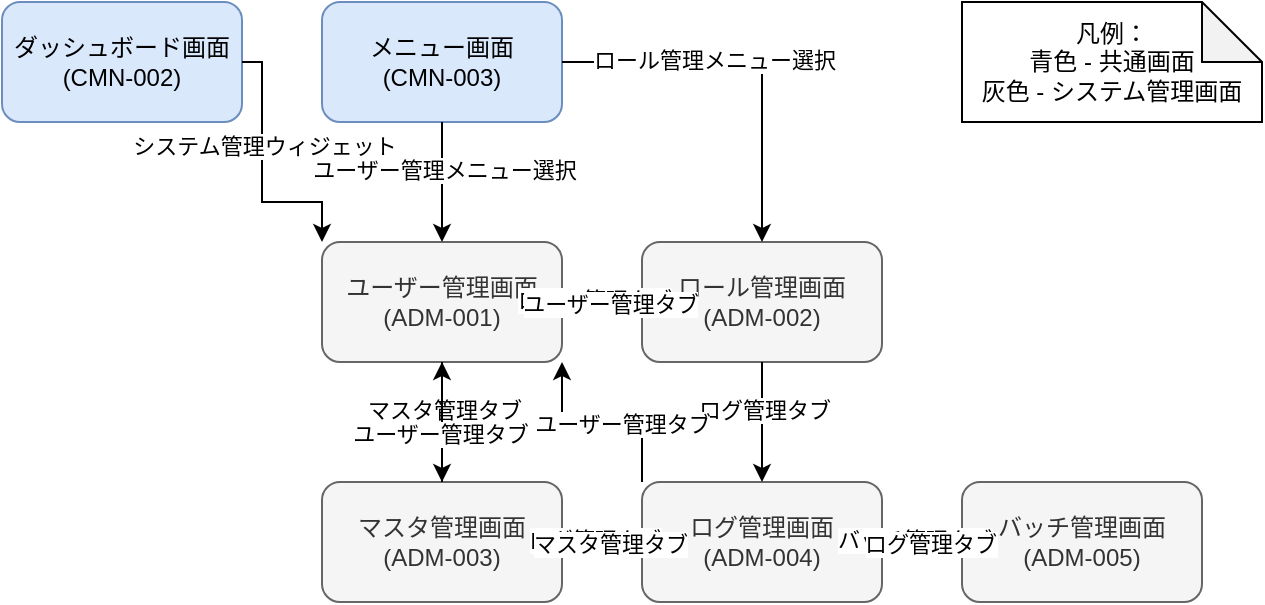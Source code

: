 <mxfile version="22.0.0" type="device">
  <diagram id="system-admin" name="システム管理画面遷移図">
    <mxGraphModel dx="1422" dy="798" grid="1" gridSize="10" guides="1" tooltips="1" connect="1" arrows="1" fold="1" page="1" pageScale="1" pageWidth="1169" pageHeight="827" math="0" shadow="0">
      <root>
        <mxCell id="0" />
        <mxCell id="1" parent="0" />
        
        <!-- 共通画面 -->
        <mxCell id="CMN002" value="ダッシュボード画面&#xa;(CMN-002)" style="rounded=1;whiteSpace=wrap;html=1;fillColor=#dae8fc;strokeColor=#6c8ebf;" vertex="1" parent="1">
          <mxGeometry x="120" y="40" width="120" height="60" as="geometry" />
        </mxCell>
        <mxCell id="CMN003" value="メニュー画面&#xa;(CMN-003)" style="rounded=1;whiteSpace=wrap;html=1;fillColor=#dae8fc;strokeColor=#6c8ebf;" vertex="1" parent="1">
          <mxGeometry x="280" y="40" width="120" height="60" as="geometry" />
        </mxCell>
        
        <!-- システム管理画面群 -->
        <mxCell id="ADM001" value="ユーザー管理画面&#xa;(ADM-001)" style="rounded=1;whiteSpace=wrap;html=1;fillColor=#f5f5f5;strokeColor=#666666;fontColor=#333333;" vertex="1" parent="1">
          <mxGeometry x="280" y="160" width="120" height="60" as="geometry" />
        </mxCell>
        <mxCell id="ADM002" value="ロール管理画面&#xa;(ADM-002)" style="rounded=1;whiteSpace=wrap;html=1;fillColor=#f5f5f5;strokeColor=#666666;fontColor=#333333;" vertex="1" parent="1">
          <mxGeometry x="440" y="160" width="120" height="60" as="geometry" />
        </mxCell>
        <mxCell id="ADM003" value="マスタ管理画面&#xa;(ADM-003)" style="rounded=1;whiteSpace=wrap;html=1;fillColor=#f5f5f5;strokeColor=#666666;fontColor=#333333;" vertex="1" parent="1">
          <mxGeometry x="280" y="280" width="120" height="60" as="geometry" />
        </mxCell>
        <mxCell id="ADM004" value="ログ管理画面&#xa;(ADM-004)" style="rounded=1;whiteSpace=wrap;html=1;fillColor=#f5f5f5;strokeColor=#666666;fontColor=#333333;" vertex="1" parent="1">
          <mxGeometry x="440" y="280" width="120" height="60" as="geometry" />
        </mxCell>
        <mxCell id="ADM005" value="バッチ管理画面&#xa;(ADM-005)" style="rounded=1;whiteSpace=wrap;html=1;fillColor=#f5f5f5;strokeColor=#666666;fontColor=#333333;" vertex="1" parent="1">
          <mxGeometry x="600" y="280" width="120" height="60" as="geometry" />
        </mxCell>
        
        <!-- 画面遷移 -->
        <mxCell id="CMN003-ADM001" style="edgeStyle=orthogonalEdgeStyle;rounded=0;orthogonalLoop=1;jettySize=auto;html=1;exitX=0.5;exitY=1;exitDx=0;exitDy=0;entryX=0.5;entryY=0;entryDx=0;entryDy=0;" edge="1" parent="1" source="CMN003" target="ADM001">
          <mxGeometry relative="1" as="geometry" />
        </mxCell>
        <mxCell id="CMN003-ADM001-label" value="ユーザー管理メニュー選択" style="edgeLabel;html=1;align=center;verticalAlign=middle;resizable=0;points=[];" vertex="1" connectable="0" parent="CMN003-ADM001">
          <mxGeometry x="-0.2" y="1" relative="1" as="geometry">
            <mxPoint as="offset" />
          </mxGeometry>
        </mxCell>
        
        <mxCell id="CMN003-ADM002" style="edgeStyle=orthogonalEdgeStyle;rounded=0;orthogonalLoop=1;jettySize=auto;html=1;exitX=1;exitY=0.5;exitDx=0;exitDy=0;entryX=0.5;entryY=0;entryDx=0;entryDy=0;" edge="1" parent="1" source="CMN003" target="ADM002">
          <mxGeometry relative="1" as="geometry">
            <Array as="points">
              <mxPoint x="500" y="70" />
            </Array>
          </mxGeometry>
        </mxCell>
        <mxCell id="CMN003-ADM002-label" value="ロール管理メニュー選択" style="edgeLabel;html=1;align=center;verticalAlign=middle;resizable=0;points=[];" vertex="1" connectable="0" parent="CMN003-ADM002">
          <mxGeometry x="-0.2" y="1" relative="1" as="geometry">
            <mxPoint as="offset" />
          </mxGeometry>
        </mxCell>
        
        <mxCell id="CMN002-ADM001" style="edgeStyle=orthogonalEdgeStyle;rounded=0;orthogonalLoop=1;jettySize=auto;html=1;exitX=1;exitY=0.5;exitDx=0;exitDy=0;entryX=0;entryY=0;entryDx=0;entryDy=0;" edge="1" parent="1" source="CMN002" target="ADM001">
          <mxGeometry relative="1" as="geometry">
            <Array as="points">
              <mxPoint x="250" y="70" />
              <mxPoint x="250" y="140" />
              <mxPoint x="280" y="140" />
            </Array>
          </mxGeometry>
        </mxCell>
        <mxCell id="CMN002-ADM001-label" value="システム管理ウィジェット" style="edgeLabel;html=1;align=center;verticalAlign=middle;resizable=0;points=[];" vertex="1" connectable="0" parent="CMN002-ADM001">
          <mxGeometry x="-0.2" y="1" relative="1" as="geometry">
            <mxPoint as="offset" />
          </mxGeometry>
        </mxCell>
        
        <mxCell id="ADM001-ADM003" style="edgeStyle=orthogonalEdgeStyle;rounded=0;orthogonalLoop=1;jettySize=auto;html=1;exitX=0.5;exitY=1;exitDx=0;exitDy=0;entryX=0.5;entryY=0;entryDx=0;entryDy=0;" edge="1" parent="1" source="ADM001" target="ADM003">
          <mxGeometry relative="1" as="geometry" />
        </mxCell>
        <mxCell id="ADM001-ADM003-label" value="マスタ管理タブ" style="edgeLabel;html=1;align=center;verticalAlign=middle;resizable=0;points=[];" vertex="1" connectable="0" parent="ADM001-ADM003">
          <mxGeometry x="-0.2" y="1" relative="1" as="geometry">
            <mxPoint as="offset" />
          </mxGeometry>
        </mxCell>
        
        <mxCell id="ADM001-ADM002" style="edgeStyle=orthogonalEdgeStyle;rounded=0;orthogonalLoop=1;jettySize=auto;html=1;exitX=1;exitY=0.5;exitDx=0;exitDy=0;entryX=0;entryY=0.5;entryDx=0;entryDy=0;" edge="1" parent="1" source="ADM001" target="ADM002">
          <mxGeometry relative="1" as="geometry" />
        </mxCell>
        <mxCell id="ADM001-ADM002-label" value="ロール管理タブ" style="edgeLabel;html=1;align=center;verticalAlign=middle;resizable=0;points=[];" vertex="1" connectable="0" parent="ADM001-ADM002">
          <mxGeometry x="-0.2" y="1" relative="1" as="geometry">
            <mxPoint as="offset" />
          </mxGeometry>
        </mxCell>
        
        <mxCell id="ADM002-ADM001" style="edgeStyle=orthogonalEdgeStyle;rounded=0;orthogonalLoop=1;jettySize=auto;html=1;exitX=0;exitY=0.5;exitDx=0;exitDy=0;entryX=1;entryY=0.5;entryDx=0;entryDy=0;" edge="1" parent="1" source="ADM002" target="ADM001">
          <mxGeometry relative="1" as="geometry" />
        </mxCell>
        <mxCell id="ADM002-ADM001-label" value="ユーザー管理タブ" style="edgeLabel;html=1;align=center;verticalAlign=middle;resizable=0;points=[];" vertex="1" connectable="0" parent="ADM002-ADM001">
          <mxGeometry x="-0.2" y="1" relative="1" as="geometry">
            <mxPoint as="offset" />
          </mxGeometry>
        </mxCell>
        
        <mxCell id="ADM002-ADM004" style="edgeStyle=orthogonalEdgeStyle;rounded=0;orthogonalLoop=1;jettySize=auto;html=1;exitX=0.5;exitY=1;exitDx=0;exitDy=0;entryX=0.5;entryY=0;entryDx=0;entryDy=0;" edge="1" parent="1" source="ADM002" target="ADM004">
          <mxGeometry relative="1" as="geometry" />
        </mxCell>
        <mxCell id="ADM002-ADM004-label" value="ログ管理タブ" style="edgeLabel;html=1;align=center;verticalAlign=middle;resizable=0;points=[];" vertex="1" connectable="0" parent="ADM002-ADM004">
          <mxGeometry x="-0.2" y="1" relative="1" as="geometry">
            <mxPoint as="offset" />
          </mxGeometry>
        </mxCell>
        
        <mxCell id="ADM003-ADM001" style="edgeStyle=orthogonalEdgeStyle;rounded=0;orthogonalLoop=1;jettySize=auto;html=1;exitX=0.5;exitY=0;exitDx=0;exitDy=0;entryX=0.5;entryY=1;entryDx=0;entryDy=0;" edge="1" parent="1" source="ADM003" target="ADM001">
          <mxGeometry relative="1" as="geometry" />
        </mxCell>
        <mxCell id="ADM003-ADM001-label" value="ユーザー管理タブ" style="edgeLabel;html=1;align=center;verticalAlign=middle;resizable=0;points=[];" vertex="1" connectable="0" parent="ADM003-ADM001">
          <mxGeometry x="-0.2" y="1" relative="1" as="geometry">
            <mxPoint as="offset" />
          </mxGeometry>
        </mxCell>
        
        <mxCell id="ADM003-ADM004" style="edgeStyle=orthogonalEdgeStyle;rounded=0;orthogonalLoop=1;jettySize=auto;html=1;exitX=1;exitY=0.5;exitDx=0;exitDy=0;entryX=0;entryY=0.5;entryDx=0;entryDy=0;" edge="1" parent="1" source="ADM003" target="ADM004">
          <mxGeometry relative="1" as="geometry" />
        </mxCell>
        <mxCell id="ADM003-ADM004-label" value="ログ管理タブ" style="edgeLabel;html=1;align=center;verticalAlign=middle;resizable=0;points=[];" vertex="1" connectable="0" parent="ADM003-ADM004">
          <mxGeometry x="-0.2" y="1" relative="1" as="geometry">
            <mxPoint as="offset" />
          </mxGeometry>
        </mxCell>
        
        <mxCell id="ADM004-ADM001" style="edgeStyle=orthogonalEdgeStyle;rounded=0;orthogonalLoop=1;jettySize=auto;html=1;exitX=0;exitY=0;exitDx=0;exitDy=0;entryX=1;entryY=1;entryDx=0;entryDy=0;" edge="1" parent="1" source="ADM004" target="ADM001">
          <mxGeometry relative="1" as="geometry" />
        </mxCell>
        <mxCell id="ADM004-ADM001-label" value="ユーザー管理タブ" style="edgeLabel;html=1;align=center;verticalAlign=middle;resizable=0;points=[];" vertex="1" connectable="0" parent="ADM004-ADM001">
          <mxGeometry x="-0.2" y="1" relative="1" as="geometry">
            <mxPoint as="offset" />
          </mxGeometry>
        </mxCell>
        
        <mxCell id="ADM004-ADM003" style="edgeStyle=orthogonalEdgeStyle;rounded=0;orthogonalLoop=1;jettySize=auto;html=1;exitX=0;exitY=0.5;exitDx=0;exitDy=0;entryX=1;entryY=0.5;entryDx=0;entryDy=0;" edge="1" parent="1" source="ADM004" target="ADM003">
          <mxGeometry relative="1" as="geometry" />
        </mxCell>
        <mxCell id="ADM004-ADM003-label" value="マスタ管理タブ" style="edgeLabel;html=1;align=center;verticalAlign=middle;resizable=0;points=[];" vertex="1" connectable="0" parent="ADM004-ADM003">
          <mxGeometry x="-0.2" y="1" relative="1" as="geometry">
            <mxPoint as="offset" />
          </mxGeometry>
        </mxCell>
        
        <mxCell id="ADM004-ADM005" style="edgeStyle=orthogonalEdgeStyle;rounded=0;orthogonalLoop=1;jettySize=auto;html=1;exitX=1;exitY=0.5;exitDx=0;exitDy=0;entryX=0;entryY=0.5;entryDx=0;entryDy=0;" edge="1" parent="1" source="ADM004" target="ADM005">
          <mxGeometry relative="1" as="geometry" />
        </mxCell>
        <mxCell id="ADM004-ADM005-label" value="バッチ管理タブ" style="edgeLabel;html=1;align=center;verticalAlign=middle;resizable=0;points=[];" vertex="1" connectable="0" parent="ADM004-ADM005">
          <mxGeometry x="-0.2" y="1" relative="1" as="geometry">
            <mxPoint as="offset" />
          </mxGeometry>
        </mxCell>
        
        <mxCell id="ADM005-ADM004" style="edgeStyle=orthogonalEdgeStyle;rounded=0;orthogonalLoop=1;jettySize=auto;html=1;exitX=0;exitY=0.5;exitDx=0;exitDy=0;entryX=1;entryY=0.5;entryDx=0;entryDy=0;" edge="1" parent="1" source="ADM005" target="ADM004">
          <mxGeometry relative="1" as="geometry" />
        </mxCell>
        <mxCell id="ADM005-ADM004-label" value="ログ管理タブ" style="edgeLabel;html=1;align=center;verticalAlign=middle;resizable=0;points=[];" vertex="1" connectable="0" parent="ADM005-ADM004">
          <mxGeometry x="-0.2" y="1" relative="1" as="geometry">
            <mxPoint as="offset" />
          </mxGeometry>
        </mxCell>
        
        <!-- 説明 -->
        <mxCell id="legend" value="凡例：&#xa;青色 - 共通画面&#xa;灰色 - システム管理画面" style="shape=note;whiteSpace=wrap;html=1;backgroundOutline=1;darkOpacity=0.05;" vertex="1" parent="1">
          <mxGeometry x="600" y="40" width="150" height="60" as="geometry" />
        </mxCell>
      </root>
    </mxGraphModel>
  </diagram>
</mxfile>